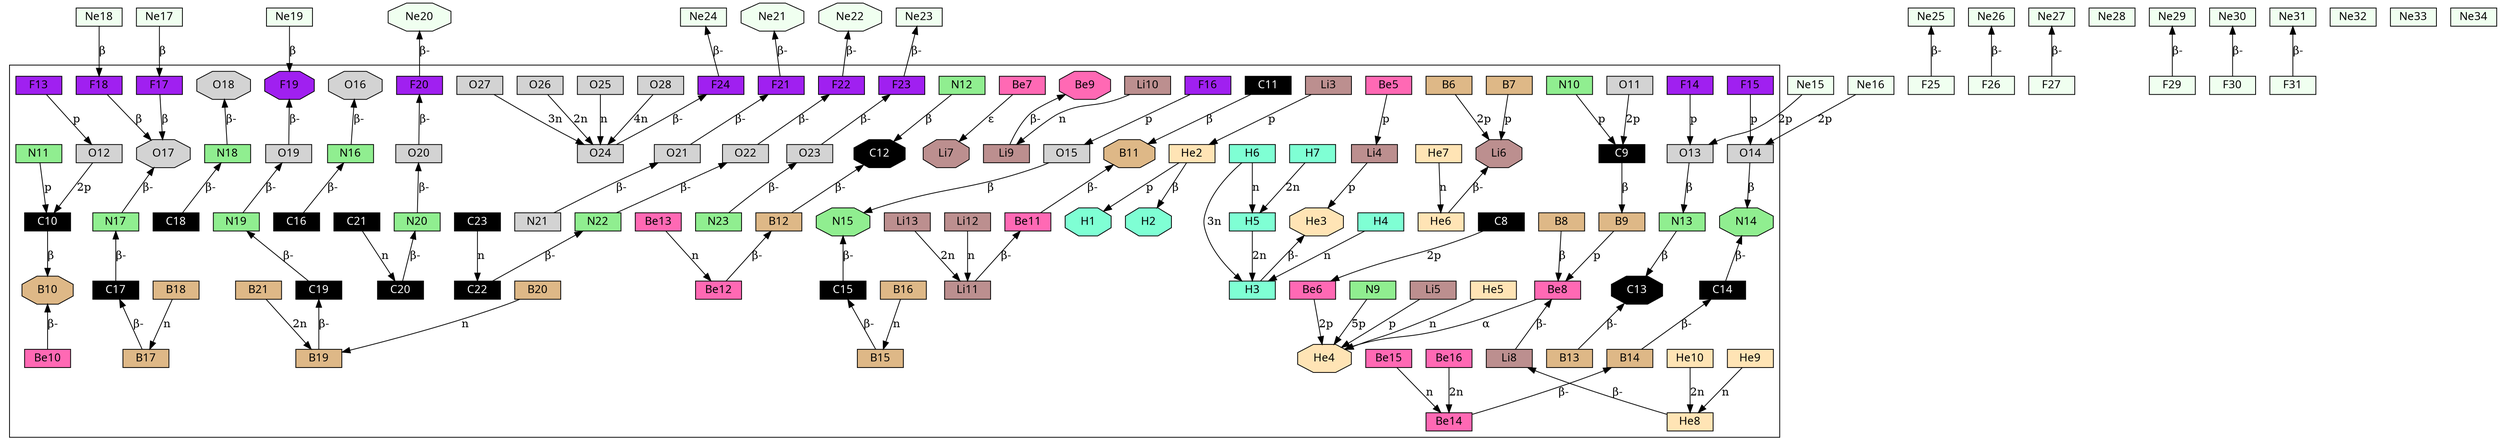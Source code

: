 digraph decay {

  node [ fontname="Gentium Book Plus" ]

  subgraph clusterlight {

    subgraph hydrogen {
      node [ style=filled fillcolor=aquamarine height=0.3 width=0.8 shape=rectangle ]
      H1 [ shape=octagon ]
      H2 [ shape=octagon ]
      H3
      H4
      H5
      H6
      H7
      //H1 -> He2 [ label="p+" ]
      H4 -> H3 [ label="n" ]
      H5 -> H3 [ label="2n" ]
      H6 -> H5 [ label="n" ]
      H6 -> H3 [ label="3n" ]
      H7 -> H5 [ label="2n" ]
    }

    subgraph helium {
      node [ style=filled fillcolor=moccasin height=0.3 width=0.8 shape=rectangle ]
      He2
      He3 [ shape=octagon ]
      He4 [ shape=octagon ]
      He5
      He6
      He7
      He8
      He9
      He10
      He2 -> H1 [ label="p" ]
      He2 -> H2 [ label="β" ]
      He5 -> He4 [ label="n" ]
      He7 -> He6 [ label="n" ]
      He9 -> He8 [ label="n" ]
      He10 -> He8 [ label="2n" ]
      He3 -> H3 [ label="β-" dir=back ]
    }

    subgraph lithium {
      node [ style=filled fillcolor=rosybrown height=0.3 width=0.8 shape=rectangle ]
      Li3
      Li4
      Li5
      Li6 [ shape=octagon ]
      Li7 [ shape=octagon ]
      Li8
      Li9
      Li10
      Li11
      Li12
      Li13
      Li3 -> He2 [ label="p" ]
      Li4 -> He3 [ label="p" ]
      Li5 -> He4 [ label="p" ]
      Li10 -> Li9 [ label="n" ]
      Li12 -> Li11 [ label="n" ]
      Li13 -> Li11 [ label="2n" ]
      Li6 -> He6 [ label="β-" dir=back ]
      Li8 -> He8 [ label="β-" dir=back ]
    }

    subgraph bery {
      node [ style=filled fillcolor=hotpink height=0.3 width=0.8 shape=rectangle ]
      Be5
      Be6
      Be7
      Be8
      Be9 [ shape=octagon ]
      Be10
      Be11
      Be12
      Be13
      Be14
      Be15
      Be16
      Be5 -> Li4 [ label="p" ]
      Be6 -> He4 [ label="2p" ]
      Be7 -> Li7 [ label="ε" ]
      Be8 -> He4 [ label="α" ]
      Be13 -> Be12 [ label="n" ]
      Be15 -> Be14 [ label="n" ]
      Be16 -> Be14 [ label="2n" ]
      Be8 -> Li8 [ label="β-" dir=back ]
      Be9 -> Li9 [ label="β-" dir=back ]
      Be11 -> Li11 [ label="β-" dir=back ]
    }

    subgraph boron {
      node [ style=filled fillcolor=burlywood height=0.3 width=0.8 shape=rectangle ]
      B6
      B7
      B8
      B9
      B10 [ shape=octagon ]
      B11 [ shape=octagon ]
      B12
      B13
      B14
      B15
      B6 -> Li6 [ label="2p" ]
      B7 -> Li6 [ label="p" ]
      B8 -> Be8 [ label="β" ]
      B9 -> Be8 [ label="p" ]
      B16 -> B15 [ label="n" ]
      B18 -> B17 [ label="n" ]
      B20 -> B19 [ label="n" ]
      B21 -> B19 [ label="2n" ]
      B10 -> Be10 [ label="β-" dir=back ]
      B11 -> Be11 [ label="β-" dir=back ]
      B12 -> Be12 [ label="β-" dir=back ]
      B14 -> Be14 [ label="β-" dir=back ]
    }

    subgraph carbon {
      node [ style=filled fontcolor=white fillcolor=black height=0.3 width=0.8 shape=rectangle ]
      C8
      C9
      C10
      C11
      C12 [ shape=octagon ]
      C13 [ shape=octagon ]
      C14
      C15
      C16
      C17
      C18
      C19
      C20
      C21
      C22
      C23
      C8 -> Be6 [ label="2p" ]
      C9 -> B9 [ label="β" ]
      C10 -> B10 [ label="β" ]
      C11 -> B11 [ label="β" ]
      C21 -> C20 [ label="n" ]
      C23 -> C22 [ label="n" ]
      C12 -> B12 [ label="β-" dir=back ]
      C13 -> B13 [ label="β-" dir=back ]
      C14 -> B14 [ label="β-" dir=back ]
      C15 -> B15 [ label="β-" dir=back ]
      C17 -> B17 [ label="β-" dir=back ]
      C19 -> B19 [ label="β-" dir=back ]
    }

    subgraph nitrogen {
      node [ style=filled fillcolor=lightgreen height=0.3 width=0.8 shape=rectangle ]
      N9
      N10
      N11
      N12
      N13
      N14 [ shape=octagon ]
      N15 [ shape=octagon ]
      N16
      N17
      N18
      N19
      N20
      N22
      N23
      N9 -> He4 [ label="5p" ]
      N10 -> C9 [ label="p" ]
      N11 -> C10 [ label="p" ]
      N12 -> C12 [ label="β" ]
      N13 -> C13 [ label="β" ]
      N14 -> C14 [ label="β-" dir=back ]
      N15 -> C15 [ label="β-" dir=back ]
      N16 -> C16 [ label="β-" dir=back ]
      N17 -> C17 [ label="β-" dir=back ]
      N18 -> C18 [ label="β-" dir=back ]
      N19 -> C19 [ label="β-" dir=back ]
      N20 -> C20 [ label="β-" dir=back ]
      N22 -> C22 [ label="β-" dir=back ]
    }
  
    subgraph oxygen {
      node [ style=filled height=0.3 width=0.8 shape=rectangle ]
      O11
      O12
      O13
      O14
      O15
      O16 [ shape=octagon ]
      O17 [ shape=octagon ]
      O18 [ shape=octagon ]
      O19
      O20
      O21
      O22
      O23
      O24
      O25
      O26
      O27
      O28
      O11 -> C9 [ label="2p" ]
      O12 -> C10 [ label="2p" ]
      O13 -> N13 [ label="β" ]
      O14 -> N14 [ label="β" ]
      O15 -> N15 [ label="β" ]
      O25 -> O24 [ label="n" ]
      O26 -> O24 [ label="2n" ]
      O27 -> O24 [ label="3n" ]
      O28 -> O24 [ label="4n" ]
      O16 -> N16 [ label="β-" dir=back ]
      O17 -> N17 [ label="β-" dir=back ]
      O18 -> N18 [ label="β-" dir=back ]
      O19 -> N19 [ label="β-" dir=back ]
      O20 -> N20 [ label="β-" dir=back ]
      O21 -> N21 [ label="β-" dir=back ]
      O22 -> N22 [ label="β-" dir=back ]
      O23 -> N23 [ label="β-" dir=back ]
    }

  subgraph fluorine {
      node [ style=filled fillcolor=purple height=0.3 width=0.8 shape=rectangle ]
      F13
      F14
      F15
      F16
      F17
      F18
      F19 [ shape=octagon ]
      F20
      F21
      F22
      F23
      F24
      F13 -> O12 [ label="p" ]
      F14 -> O13 [ label="p" ]
      F15 -> O14 [ label="p" ]
      F16 -> O15 [ label="p" ]
      F17 -> O17 [ label="β" ]
      F18 -> O17 [ label="β" ]
      F19 -> O19 [ label="β-" dir=back ]
      F20 -> O20 [ label="β-" dir=back ]
      F21 -> O21 [ label="β-" dir=back ]
      F22 -> O22 [ label="β-" dir=back ]
      F23 -> O23 [ label="β-" dir=back ]
      F24 -> O24 [ label="β-" dir=back ]
    }
  }

  subgraph fluorine {
      node [ style=filled fillcolor=honeydew height=0.3 width=0.8 shape=rectangle ]
      Ne15
      Ne16
      Ne17
      Ne18
      Ne19
      Ne20 [ shape=octagon ]
      Ne21 [ shape=octagon ]
      Ne22 [ shape=octagon ]
      Ne23
      Ne24
      Ne25
      Ne26
      Ne27
      Ne28
      Ne29
      Ne30
      Ne31
      Ne32
      Ne33
      Ne34
      Ne15 -> O13 [ label="2p" ]
      Ne16 -> O14 [ label="2p" ]
      Ne17 -> F17 [ label="β" ]
      Ne18 -> F18 [ label="β" ]
      Ne19 -> F19 [ label="β" ]
      Ne20 -> F20 [ label="β-" dir=back ]
      Ne21 -> F21 [ label="β-" dir=back ]
      Ne22 -> F22 [ label="β-" dir=back ]
      Ne23 -> F23 [ label="β-" dir=back ]
      Ne24 -> F24 [ label="β-" dir=back ]
      Ne25 -> F25 [ label="β-" dir=back ]
      Ne26 -> F26 [ label="β-" dir=back ]
      Ne27 -> F27 [ label="β-" dir=back ]
      Ne29 -> F29 [ label="β-" dir=back ]
      Ne30 -> F30 [ label="β-" dir=back ]
      Ne31 -> F31 [ label="β-" dir=back ]
  }
}

